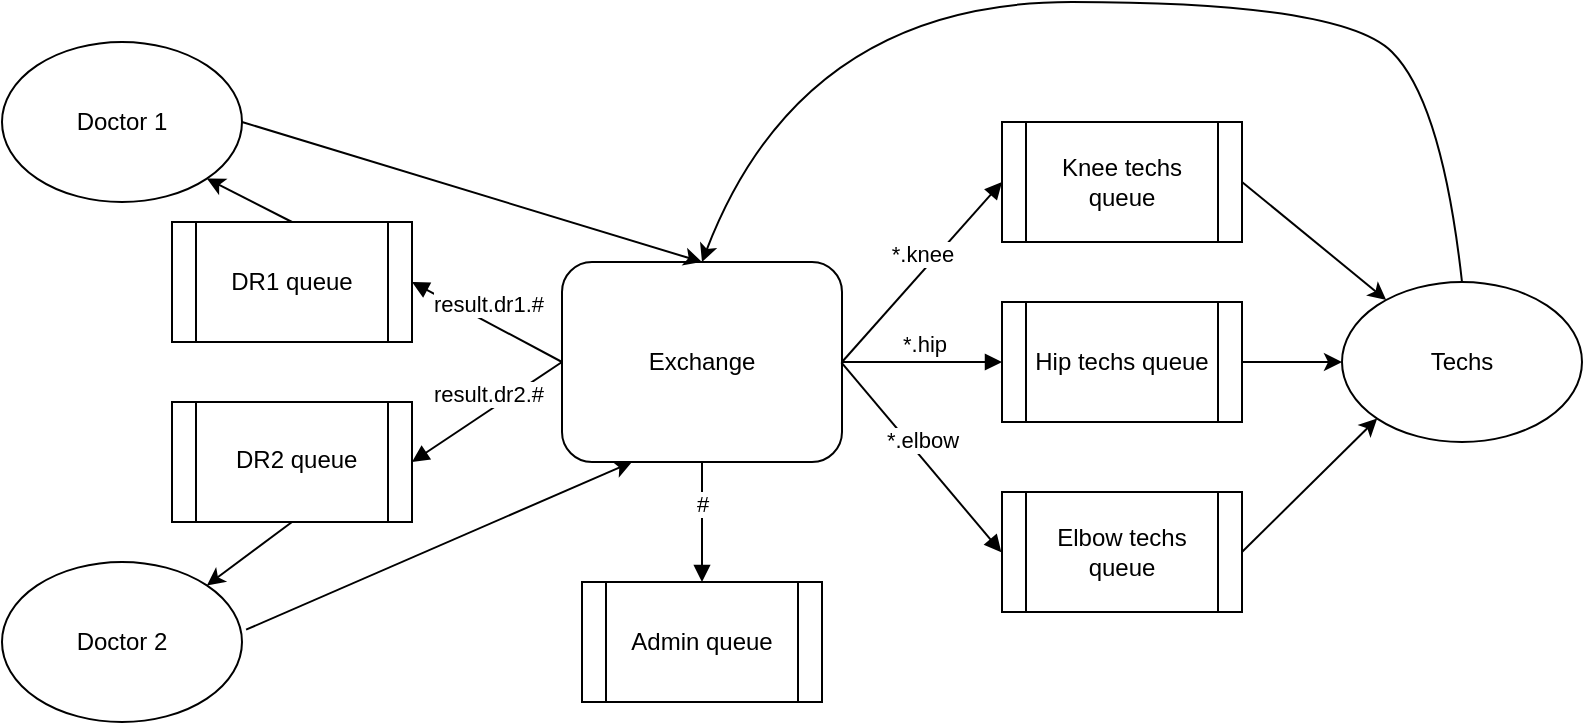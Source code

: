 <mxfile version="10.6.0" type="github"><diagram id="QesEAHFFVF--BRW1BMg-" name="Page-1"><mxGraphModel dx="842" dy="459" grid="1" gridSize="10" guides="1" tooltips="1" connect="1" arrows="1" fold="1" page="1" pageScale="1" pageWidth="1169" pageHeight="1654" math="0" shadow="0"><root><mxCell id="0"/><mxCell id="1" parent="0"/><mxCell id="uOc3ZTSsxrQs2Qm_ln2q-1" value="Exchange" style="rounded=1;whiteSpace=wrap;html=1;" vertex="1" parent="1"><mxGeometry x="320" y="160" width="140" height="100" as="geometry"/></mxCell><mxCell id="uOc3ZTSsxrQs2Qm_ln2q-2" value="DR1 queue" style="shape=process;whiteSpace=wrap;html=1;backgroundOutline=1;" vertex="1" parent="1"><mxGeometry x="125" y="140" width="120" height="60" as="geometry"/></mxCell><mxCell id="uOc3ZTSsxrQs2Qm_ln2q-3" value="" style="shape=process;whiteSpace=wrap;html=1;backgroundOutline=1;" vertex="1" parent="1"><mxGeometry x="125" y="230" width="120" height="60" as="geometry"/></mxCell><mxCell id="uOc3ZTSsxrQs2Qm_ln2q-4" value="DR2 queue" style="text;html=1;" vertex="1" parent="1"><mxGeometry x="155" y="245" width="90" height="30" as="geometry"/></mxCell><mxCell id="uOc3ZTSsxrQs2Qm_ln2q-7" value="Admin queue" style="shape=process;whiteSpace=wrap;html=1;backgroundOutline=1;" vertex="1" parent="1"><mxGeometry x="330" y="320" width="120" height="60" as="geometry"/></mxCell><mxCell id="uOc3ZTSsxrQs2Qm_ln2q-10" value="&lt;span&gt;Hip techs queue&lt;/span&gt;" style="shape=process;whiteSpace=wrap;html=1;backgroundOutline=1;rotation=0;" vertex="1" parent="1"><mxGeometry x="540" y="180" width="120" height="60" as="geometry"/></mxCell><mxCell id="uOc3ZTSsxrQs2Qm_ln2q-11" value="&lt;span&gt;Elbow techs queue&lt;/span&gt;" style="shape=process;whiteSpace=wrap;html=1;backgroundOutline=1;" vertex="1" parent="1"><mxGeometry x="540" y="275" width="120" height="60" as="geometry"/></mxCell><mxCell id="uOc3ZTSsxrQs2Qm_ln2q-12" value="Knee techs queue" style="shape=process;whiteSpace=wrap;html=1;backgroundOutline=1;" vertex="1" parent="1"><mxGeometry x="540" y="90" width="120" height="60" as="geometry"/></mxCell><mxCell id="uOc3ZTSsxrQs2Qm_ln2q-16" value="result.dr2.#" style="html=1;verticalAlign=bottom;endArrow=block;entryX=1;entryY=0.5;entryDx=0;entryDy=0;exitX=0;exitY=0.5;exitDx=0;exitDy=0;" edge="1" parent="1" source="uOc3ZTSsxrQs2Qm_ln2q-1" target="uOc3ZTSsxrQs2Qm_ln2q-4"><mxGeometry width="80" relative="1" as="geometry"><mxPoint x="140" y="400" as="sourcePoint"/><mxPoint x="220" y="400" as="targetPoint"/></mxGeometry></mxCell><mxCell id="uOc3ZTSsxrQs2Qm_ln2q-17" value="result.dr1.#" style="html=1;verticalAlign=bottom;endArrow=block;entryX=1;entryY=0.5;entryDx=0;entryDy=0;" edge="1" parent="1" target="uOc3ZTSsxrQs2Qm_ln2q-2"><mxGeometry width="80" relative="1" as="geometry"><mxPoint x="320" y="210" as="sourcePoint"/><mxPoint x="260.167" y="125.167" as="targetPoint"/></mxGeometry></mxCell><mxCell id="uOc3ZTSsxrQs2Qm_ln2q-19" value="*.elbow" style="html=1;verticalAlign=bottom;endArrow=block;entryX=0;entryY=0.5;entryDx=0;entryDy=0;exitX=1;exitY=0.5;exitDx=0;exitDy=0;" edge="1" parent="1"><mxGeometry width="80" relative="1" as="geometry"><mxPoint x="459.667" y="210.167" as="sourcePoint"/><mxPoint x="539.667" y="305.167" as="targetPoint"/></mxGeometry></mxCell><mxCell id="uOc3ZTSsxrQs2Qm_ln2q-20" value="#" style="html=1;verticalAlign=bottom;endArrow=block;entryX=0.5;entryY=0;entryDx=0;entryDy=0;exitX=0.5;exitY=1;exitDx=0;exitDy=0;" edge="1" parent="1" source="uOc3ZTSsxrQs2Qm_ln2q-1" target="uOc3ZTSsxrQs2Qm_ln2q-7"><mxGeometry width="80" relative="1" as="geometry"><mxPoint x="430.167" y="265.167" as="sourcePoint"/><mxPoint x="355.167" y="315.167" as="targetPoint"/></mxGeometry></mxCell><mxCell id="uOc3ZTSsxrQs2Qm_ln2q-22" value="*.hip" style="html=1;verticalAlign=bottom;endArrow=block;entryX=0;entryY=0.5;entryDx=0;entryDy=0;exitX=1;exitY=0.5;exitDx=0;exitDy=0;" edge="1" parent="1" source="uOc3ZTSsxrQs2Qm_ln2q-1" target="uOc3ZTSsxrQs2Qm_ln2q-10"><mxGeometry x="0.008" width="80" relative="1" as="geometry"><mxPoint x="460.167" y="140.167" as="sourcePoint"/><mxPoint x="540.167" y="235.167" as="targetPoint"/><mxPoint as="offset"/></mxGeometry></mxCell><mxCell id="uOc3ZTSsxrQs2Qm_ln2q-23" value="*.knee" style="html=1;verticalAlign=bottom;endArrow=block;entryX=0;entryY=0.5;entryDx=0;entryDy=0;" edge="1" parent="1" target="uOc3ZTSsxrQs2Qm_ln2q-12"><mxGeometry width="80" relative="1" as="geometry"><mxPoint x="460" y="210" as="sourcePoint"/><mxPoint x="559.667" y="325.167" as="targetPoint"/></mxGeometry></mxCell><mxCell id="uOc3ZTSsxrQs2Qm_ln2q-24" value="Doctor 1" style="ellipse;whiteSpace=wrap;html=1;" vertex="1" parent="1"><mxGeometry x="40" y="50" width="120" height="80" as="geometry"/></mxCell><mxCell id="uOc3ZTSsxrQs2Qm_ln2q-27" value="Doctor 2" style="ellipse;whiteSpace=wrap;html=1;" vertex="1" parent="1"><mxGeometry x="40" y="310" width="120" height="80" as="geometry"/></mxCell><mxCell id="uOc3ZTSsxrQs2Qm_ln2q-28" value="" style="endArrow=classic;html=1;exitX=0.5;exitY=1;exitDx=0;exitDy=0;entryX=1;entryY=0;entryDx=0;entryDy=0;" edge="1" parent="1" source="uOc3ZTSsxrQs2Qm_ln2q-3" target="uOc3ZTSsxrQs2Qm_ln2q-27"><mxGeometry width="50" height="50" relative="1" as="geometry"><mxPoint x="40" y="460" as="sourcePoint"/><mxPoint x="90" y="410" as="targetPoint"/></mxGeometry></mxCell><mxCell id="uOc3ZTSsxrQs2Qm_ln2q-29" value="" style="endArrow=classic;html=1;exitX=0.5;exitY=0;exitDx=0;exitDy=0;entryX=1;entryY=1;entryDx=0;entryDy=0;" edge="1" parent="1" source="uOc3ZTSsxrQs2Qm_ln2q-2" target="uOc3ZTSsxrQs2Qm_ln2q-24"><mxGeometry width="50" height="50" relative="1" as="geometry"><mxPoint x="210" y="110" as="sourcePoint"/><mxPoint x="260" y="60" as="targetPoint"/></mxGeometry></mxCell><mxCell id="uOc3ZTSsxrQs2Qm_ln2q-30" value="" style="endArrow=classic;html=1;entryX=0.25;entryY=1;entryDx=0;entryDy=0;exitX=1.017;exitY=0.423;exitDx=0;exitDy=0;exitPerimeter=0;" edge="1" parent="1" source="uOc3ZTSsxrQs2Qm_ln2q-27" target="uOc3ZTSsxrQs2Qm_ln2q-1"><mxGeometry width="50" height="50" relative="1" as="geometry"><mxPoint x="40" y="460" as="sourcePoint"/><mxPoint x="90" y="410" as="targetPoint"/></mxGeometry></mxCell><mxCell id="uOc3ZTSsxrQs2Qm_ln2q-31" value="" style="endArrow=classic;html=1;entryX=0.5;entryY=0;entryDx=0;entryDy=0;exitX=1;exitY=0.5;exitDx=0;exitDy=0;" edge="1" parent="1" source="uOc3ZTSsxrQs2Qm_ln2q-24" target="uOc3ZTSsxrQs2Qm_ln2q-1"><mxGeometry width="50" height="50" relative="1" as="geometry"><mxPoint x="200" y="80" as="sourcePoint"/><mxPoint x="250" y="30" as="targetPoint"/></mxGeometry></mxCell><mxCell id="uOc3ZTSsxrQs2Qm_ln2q-32" value="Techs" style="ellipse;whiteSpace=wrap;html=1;" vertex="1" parent="1"><mxGeometry x="710" y="170" width="120" height="80" as="geometry"/></mxCell><mxCell id="uOc3ZTSsxrQs2Qm_ln2q-34" value="" style="endArrow=classic;html=1;exitX=1;exitY=0.5;exitDx=0;exitDy=0;" edge="1" parent="1" source="uOc3ZTSsxrQs2Qm_ln2q-12" target="uOc3ZTSsxrQs2Qm_ln2q-32"><mxGeometry width="50" height="50" relative="1" as="geometry"><mxPoint x="150" y="460" as="sourcePoint"/><mxPoint x="200" y="410" as="targetPoint"/></mxGeometry></mxCell><mxCell id="uOc3ZTSsxrQs2Qm_ln2q-36" value="" style="endArrow=classic;html=1;entryX=0;entryY=0.5;entryDx=0;entryDy=0;" edge="1" parent="1" source="uOc3ZTSsxrQs2Qm_ln2q-10" target="uOc3ZTSsxrQs2Qm_ln2q-32"><mxGeometry width="50" height="50" relative="1" as="geometry"><mxPoint x="700" y="310" as="sourcePoint"/><mxPoint x="750" y="260" as="targetPoint"/></mxGeometry></mxCell><mxCell id="uOc3ZTSsxrQs2Qm_ln2q-38" value="" style="endArrow=classic;html=1;entryX=0;entryY=1;entryDx=0;entryDy=0;exitX=1;exitY=0.5;exitDx=0;exitDy=0;" edge="1" parent="1" source="uOc3ZTSsxrQs2Qm_ln2q-11" target="uOc3ZTSsxrQs2Qm_ln2q-32"><mxGeometry width="50" height="50" relative="1" as="geometry"><mxPoint x="680" y="310" as="sourcePoint"/><mxPoint x="730" y="260" as="targetPoint"/></mxGeometry></mxCell><mxCell id="uOc3ZTSsxrQs2Qm_ln2q-39" value="" style="curved=1;endArrow=classic;html=1;exitX=0.5;exitY=0;exitDx=0;exitDy=0;" edge="1" parent="1" source="uOc3ZTSsxrQs2Qm_ln2q-32"><mxGeometry width="50" height="50" relative="1" as="geometry"><mxPoint x="710" y="80" as="sourcePoint"/><mxPoint x="390" y="160" as="targetPoint"/><Array as="points"><mxPoint x="760" y="80"/><mxPoint x="710" y="30"/><mxPoint x="440" y="30"/></Array></mxGeometry></mxCell></root></mxGraphModel></diagram></mxfile>